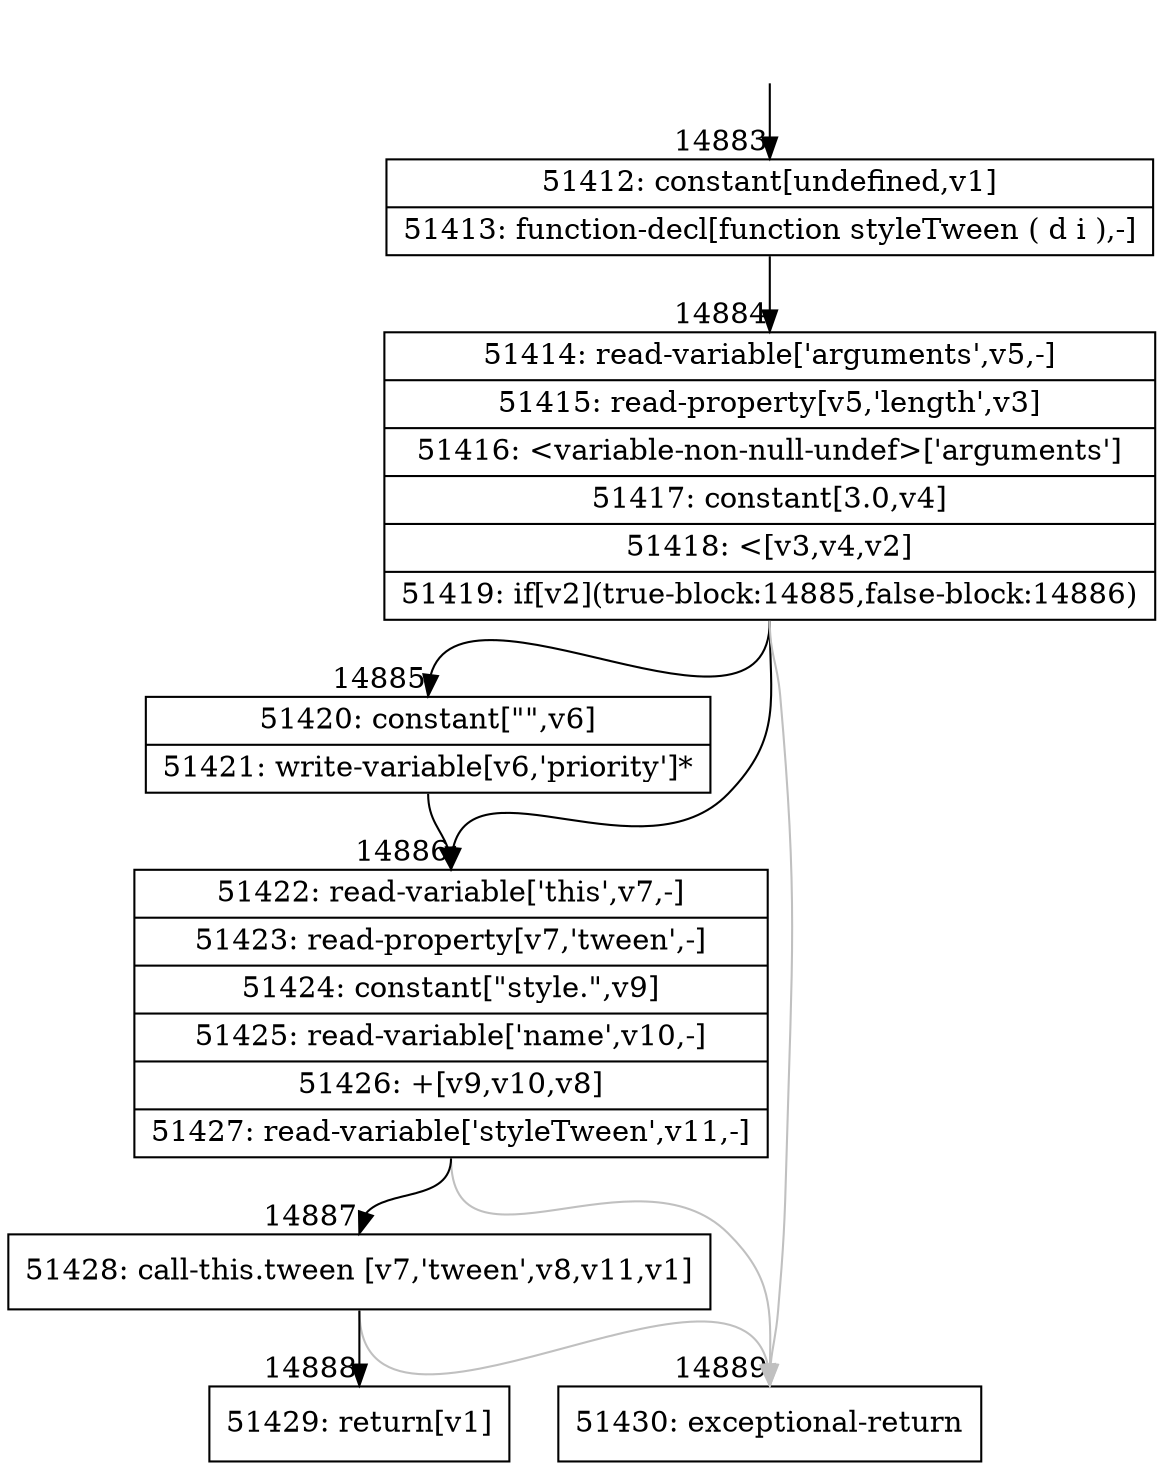 digraph {
rankdir="TD"
BB_entry1384[shape=none,label=""];
BB_entry1384 -> BB14883 [tailport=s, headport=n, headlabel="    14883"]
BB14883 [shape=record label="{51412: constant[undefined,v1]|51413: function-decl[function styleTween ( d i ),-]}" ] 
BB14883 -> BB14884 [tailport=s, headport=n, headlabel="      14884"]
BB14884 [shape=record label="{51414: read-variable['arguments',v5,-]|51415: read-property[v5,'length',v3]|51416: \<variable-non-null-undef\>['arguments']|51417: constant[3.0,v4]|51418: \<[v3,v4,v2]|51419: if[v2](true-block:14885,false-block:14886)}" ] 
BB14884 -> BB14885 [tailport=s, headport=n, headlabel="      14885"]
BB14884 -> BB14886 [tailport=s, headport=n, headlabel="      14886"]
BB14884 -> BB14889 [tailport=s, headport=n, color=gray, headlabel="      14889"]
BB14885 [shape=record label="{51420: constant[\"\",v6]|51421: write-variable[v6,'priority']*}" ] 
BB14885 -> BB14886 [tailport=s, headport=n]
BB14886 [shape=record label="{51422: read-variable['this',v7,-]|51423: read-property[v7,'tween',-]|51424: constant[\"style.\",v9]|51425: read-variable['name',v10,-]|51426: +[v9,v10,v8]|51427: read-variable['styleTween',v11,-]}" ] 
BB14886 -> BB14887 [tailport=s, headport=n, headlabel="      14887"]
BB14886 -> BB14889 [tailport=s, headport=n, color=gray]
BB14887 [shape=record label="{51428: call-this.tween [v7,'tween',v8,v11,v1]}" ] 
BB14887 -> BB14888 [tailport=s, headport=n, headlabel="      14888"]
BB14887 -> BB14889 [tailport=s, headport=n, color=gray]
BB14888 [shape=record label="{51429: return[v1]}" ] 
BB14889 [shape=record label="{51430: exceptional-return}" ] 
//#$~ 8779
}
